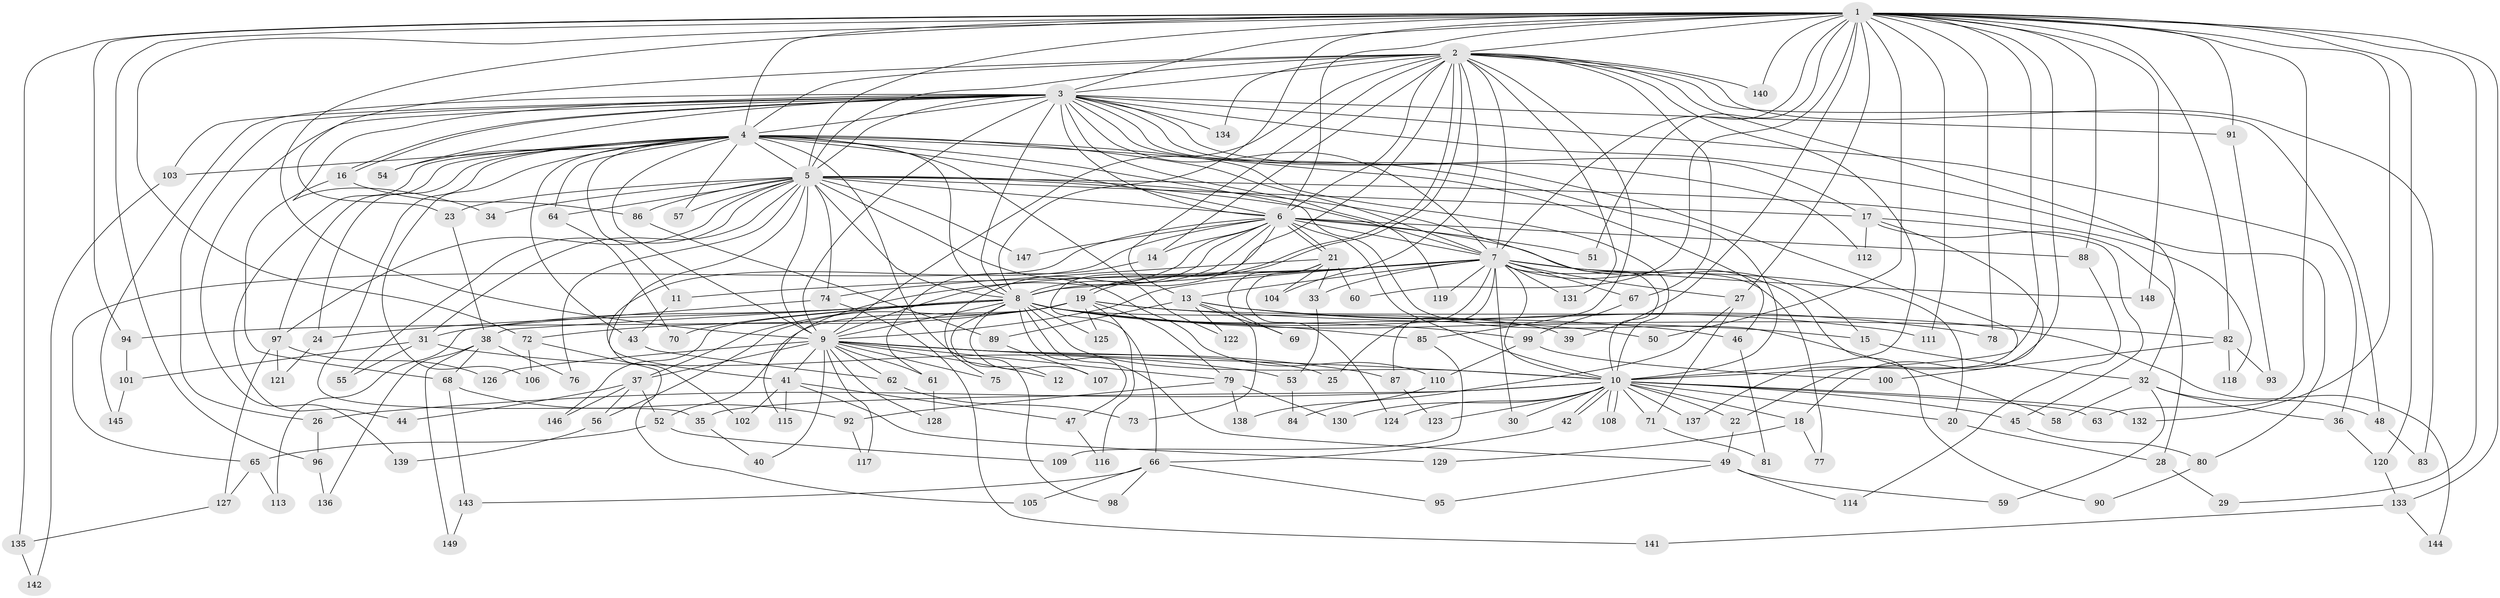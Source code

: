 // coarse degree distribution, {28: 0.009009009009009009, 22: 0.036036036036036036, 24: 0.02702702702702703, 23: 0.009009009009009009, 20: 0.009009009009009009, 3: 0.21621621621621623, 2: 0.46846846846846846, 9: 0.009009009009009009, 4: 0.06306306306306306, 5: 0.08108108108108109, 13: 0.009009009009009009, 8: 0.009009009009009009, 7: 0.018018018018018018, 6: 0.036036036036036036}
// Generated by graph-tools (version 1.1) at 2025/23/03/03/25 07:23:38]
// undirected, 149 vertices, 323 edges
graph export_dot {
graph [start="1"]
  node [color=gray90,style=filled];
  1;
  2;
  3;
  4;
  5;
  6;
  7;
  8;
  9;
  10;
  11;
  12;
  13;
  14;
  15;
  16;
  17;
  18;
  19;
  20;
  21;
  22;
  23;
  24;
  25;
  26;
  27;
  28;
  29;
  30;
  31;
  32;
  33;
  34;
  35;
  36;
  37;
  38;
  39;
  40;
  41;
  42;
  43;
  44;
  45;
  46;
  47;
  48;
  49;
  50;
  51;
  52;
  53;
  54;
  55;
  56;
  57;
  58;
  59;
  60;
  61;
  62;
  63;
  64;
  65;
  66;
  67;
  68;
  69;
  70;
  71;
  72;
  73;
  74;
  75;
  76;
  77;
  78;
  79;
  80;
  81;
  82;
  83;
  84;
  85;
  86;
  87;
  88;
  89;
  90;
  91;
  92;
  93;
  94;
  95;
  96;
  97;
  98;
  99;
  100;
  101;
  102;
  103;
  104;
  105;
  106;
  107;
  108;
  109;
  110;
  111;
  112;
  113;
  114;
  115;
  116;
  117;
  118;
  119;
  120;
  121;
  122;
  123;
  124;
  125;
  126;
  127;
  128;
  129;
  130;
  131;
  132;
  133;
  134;
  135;
  136;
  137;
  138;
  139;
  140;
  141;
  142;
  143;
  144;
  145;
  146;
  147;
  148;
  149;
  1 -- 2;
  1 -- 3;
  1 -- 4;
  1 -- 5;
  1 -- 6;
  1 -- 7;
  1 -- 8;
  1 -- 9;
  1 -- 10;
  1 -- 18;
  1 -- 27;
  1 -- 29;
  1 -- 39;
  1 -- 50;
  1 -- 51;
  1 -- 60;
  1 -- 63;
  1 -- 72;
  1 -- 78;
  1 -- 82;
  1 -- 88;
  1 -- 91;
  1 -- 94;
  1 -- 96;
  1 -- 111;
  1 -- 120;
  1 -- 132;
  1 -- 133;
  1 -- 135;
  1 -- 140;
  1 -- 148;
  2 -- 3;
  2 -- 4;
  2 -- 5;
  2 -- 6;
  2 -- 7;
  2 -- 8;
  2 -- 9;
  2 -- 10;
  2 -- 13;
  2 -- 14;
  2 -- 19;
  2 -- 19;
  2 -- 23;
  2 -- 32;
  2 -- 48;
  2 -- 67;
  2 -- 83;
  2 -- 85;
  2 -- 104;
  2 -- 131;
  2 -- 134;
  2 -- 140;
  3 -- 4;
  3 -- 5;
  3 -- 6;
  3 -- 7;
  3 -- 8;
  3 -- 9;
  3 -- 10;
  3 -- 16;
  3 -- 16;
  3 -- 17;
  3 -- 26;
  3 -- 34;
  3 -- 36;
  3 -- 54;
  3 -- 80;
  3 -- 91;
  3 -- 103;
  3 -- 112;
  3 -- 119;
  3 -- 134;
  3 -- 137;
  3 -- 139;
  3 -- 145;
  4 -- 5;
  4 -- 6;
  4 -- 7;
  4 -- 8;
  4 -- 9;
  4 -- 10;
  4 -- 11;
  4 -- 24;
  4 -- 35;
  4 -- 43;
  4 -- 44;
  4 -- 46;
  4 -- 54;
  4 -- 57;
  4 -- 58;
  4 -- 64;
  4 -- 97;
  4 -- 98;
  4 -- 103;
  4 -- 106;
  4 -- 122;
  5 -- 6;
  5 -- 7;
  5 -- 8;
  5 -- 9;
  5 -- 10;
  5 -- 17;
  5 -- 23;
  5 -- 31;
  5 -- 34;
  5 -- 41;
  5 -- 55;
  5 -- 57;
  5 -- 64;
  5 -- 74;
  5 -- 76;
  5 -- 86;
  5 -- 97;
  5 -- 110;
  5 -- 118;
  5 -- 147;
  6 -- 7;
  6 -- 8;
  6 -- 9;
  6 -- 10;
  6 -- 14;
  6 -- 15;
  6 -- 21;
  6 -- 21;
  6 -- 51;
  6 -- 65;
  6 -- 66;
  6 -- 75;
  6 -- 88;
  6 -- 102;
  6 -- 147;
  7 -- 8;
  7 -- 9;
  7 -- 10;
  7 -- 11;
  7 -- 13;
  7 -- 20;
  7 -- 25;
  7 -- 27;
  7 -- 30;
  7 -- 33;
  7 -- 67;
  7 -- 77;
  7 -- 87;
  7 -- 90;
  7 -- 115;
  7 -- 119;
  7 -- 131;
  7 -- 148;
  8 -- 9;
  8 -- 10;
  8 -- 12;
  8 -- 15;
  8 -- 24;
  8 -- 31;
  8 -- 37;
  8 -- 38;
  8 -- 39;
  8 -- 47;
  8 -- 49;
  8 -- 50;
  8 -- 70;
  8 -- 85;
  8 -- 99;
  8 -- 107;
  8 -- 111;
  8 -- 125;
  8 -- 146;
  9 -- 10;
  9 -- 12;
  9 -- 25;
  9 -- 37;
  9 -- 40;
  9 -- 41;
  9 -- 61;
  9 -- 62;
  9 -- 75;
  9 -- 79;
  9 -- 87;
  9 -- 117;
  9 -- 126;
  9 -- 128;
  10 -- 18;
  10 -- 20;
  10 -- 22;
  10 -- 26;
  10 -- 30;
  10 -- 35;
  10 -- 42;
  10 -- 42;
  10 -- 45;
  10 -- 63;
  10 -- 71;
  10 -- 108;
  10 -- 108;
  10 -- 123;
  10 -- 124;
  10 -- 130;
  10 -- 132;
  10 -- 137;
  11 -- 43;
  13 -- 46;
  13 -- 69;
  13 -- 73;
  13 -- 78;
  13 -- 89;
  13 -- 122;
  14 -- 61;
  15 -- 32;
  16 -- 68;
  16 -- 86;
  17 -- 22;
  17 -- 28;
  17 -- 45;
  17 -- 112;
  18 -- 77;
  18 -- 129;
  19 -- 52;
  19 -- 56;
  19 -- 72;
  19 -- 79;
  19 -- 82;
  19 -- 94;
  19 -- 116;
  19 -- 125;
  19 -- 144;
  20 -- 28;
  21 -- 33;
  21 -- 60;
  21 -- 69;
  21 -- 74;
  21 -- 104;
  21 -- 124;
  22 -- 49;
  23 -- 38;
  24 -- 121;
  26 -- 96;
  27 -- 71;
  27 -- 84;
  28 -- 29;
  31 -- 53;
  31 -- 55;
  31 -- 101;
  32 -- 36;
  32 -- 48;
  32 -- 58;
  32 -- 59;
  33 -- 53;
  35 -- 40;
  36 -- 120;
  37 -- 44;
  37 -- 52;
  37 -- 56;
  37 -- 146;
  38 -- 68;
  38 -- 76;
  38 -- 136;
  38 -- 149;
  41 -- 47;
  41 -- 102;
  41 -- 115;
  41 -- 129;
  42 -- 66;
  43 -- 62;
  45 -- 80;
  46 -- 81;
  47 -- 116;
  48 -- 83;
  49 -- 59;
  49 -- 95;
  49 -- 114;
  52 -- 65;
  52 -- 109;
  53 -- 84;
  56 -- 139;
  61 -- 128;
  62 -- 73;
  64 -- 70;
  65 -- 113;
  65 -- 127;
  66 -- 95;
  66 -- 98;
  66 -- 105;
  66 -- 143;
  67 -- 99;
  68 -- 92;
  68 -- 143;
  71 -- 81;
  72 -- 105;
  72 -- 106;
  74 -- 113;
  74 -- 141;
  79 -- 92;
  79 -- 130;
  79 -- 138;
  80 -- 90;
  82 -- 93;
  82 -- 100;
  82 -- 118;
  85 -- 109;
  86 -- 89;
  87 -- 123;
  88 -- 114;
  89 -- 107;
  91 -- 93;
  92 -- 117;
  94 -- 101;
  96 -- 136;
  97 -- 121;
  97 -- 126;
  97 -- 127;
  99 -- 100;
  99 -- 110;
  101 -- 145;
  103 -- 142;
  110 -- 138;
  120 -- 133;
  127 -- 135;
  133 -- 141;
  133 -- 144;
  135 -- 142;
  143 -- 149;
}
